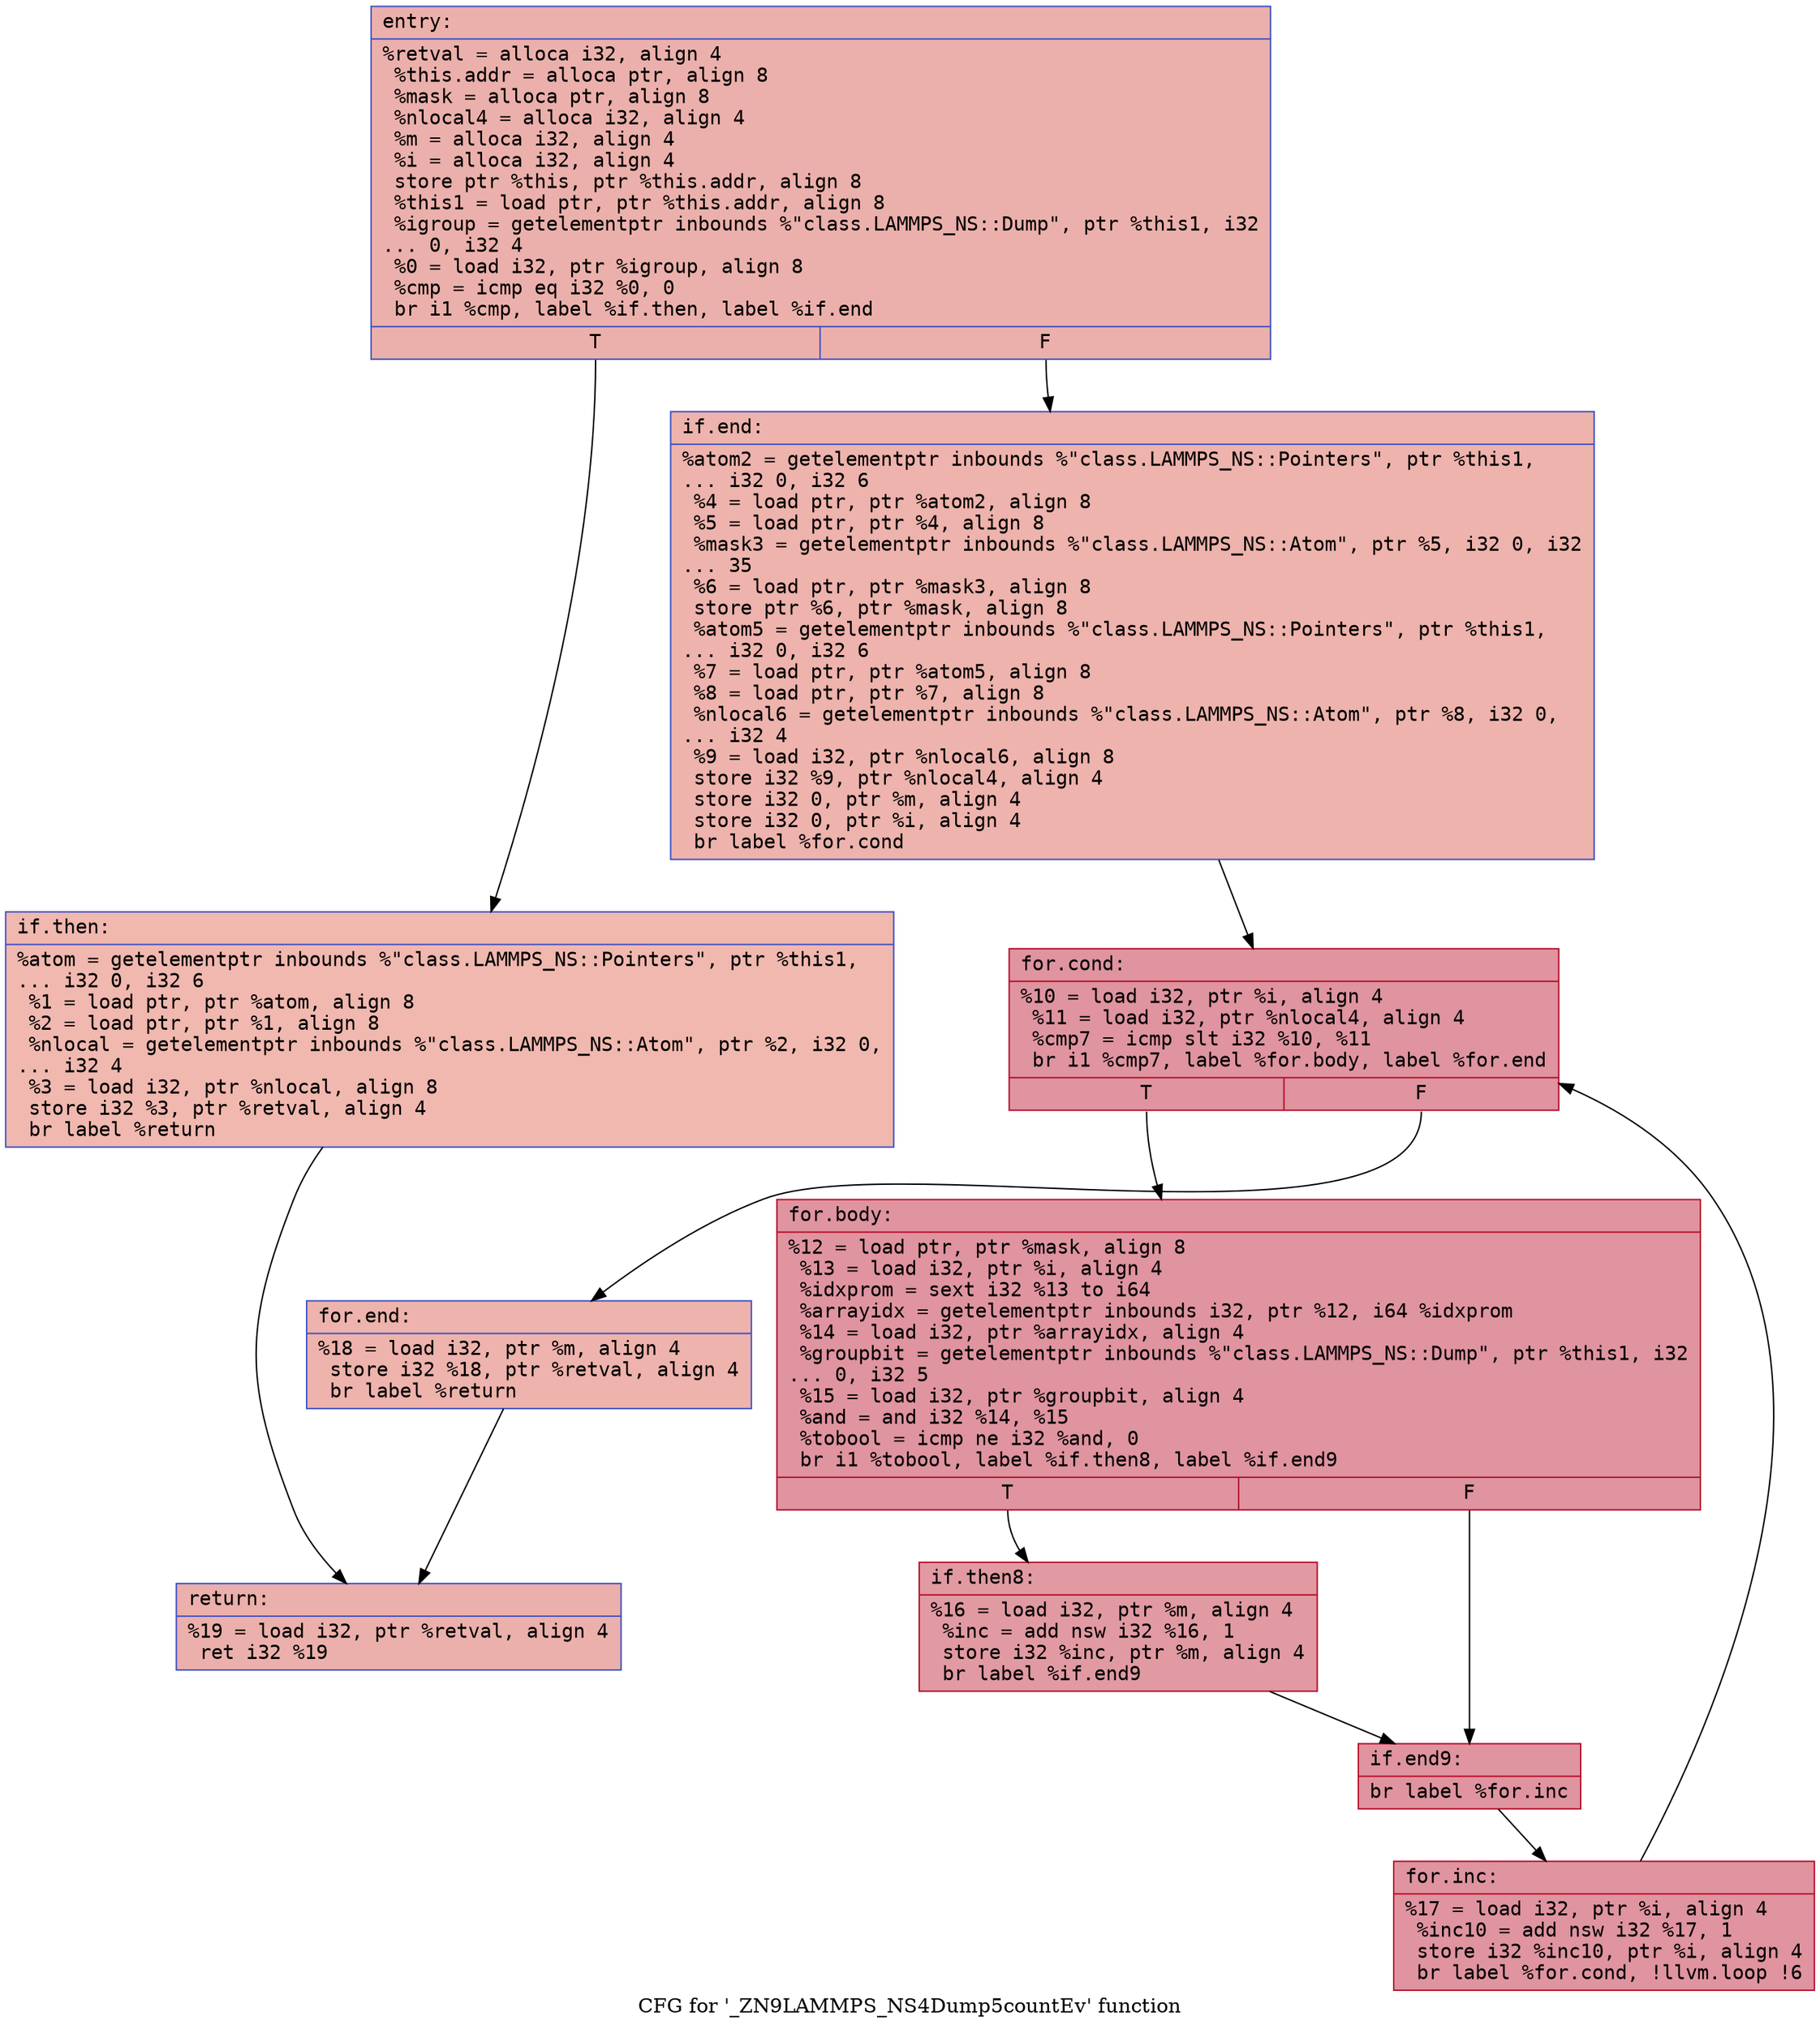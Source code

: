digraph "CFG for '_ZN9LAMMPS_NS4Dump5countEv' function" {
	label="CFG for '_ZN9LAMMPS_NS4Dump5countEv' function";

	Node0x5646680255e0 [shape=record,color="#3d50c3ff", style=filled, fillcolor="#d24b4070" fontname="Courier",label="{entry:\l|  %retval = alloca i32, align 4\l  %this.addr = alloca ptr, align 8\l  %mask = alloca ptr, align 8\l  %nlocal4 = alloca i32, align 4\l  %m = alloca i32, align 4\l  %i = alloca i32, align 4\l  store ptr %this, ptr %this.addr, align 8\l  %this1 = load ptr, ptr %this.addr, align 8\l  %igroup = getelementptr inbounds %\"class.LAMMPS_NS::Dump\", ptr %this1, i32\l... 0, i32 4\l  %0 = load i32, ptr %igroup, align 8\l  %cmp = icmp eq i32 %0, 0\l  br i1 %cmp, label %if.then, label %if.end\l|{<s0>T|<s1>F}}"];
	Node0x5646680255e0:s0 -> Node0x564668025be0[tooltip="entry -> if.then\nProbability 37.50%" ];
	Node0x5646680255e0:s1 -> Node0x564668025c50[tooltip="entry -> if.end\nProbability 62.50%" ];
	Node0x564668025be0 [shape=record,color="#3d50c3ff", style=filled, fillcolor="#dc5d4a70" fontname="Courier",label="{if.then:\l|  %atom = getelementptr inbounds %\"class.LAMMPS_NS::Pointers\", ptr %this1,\l... i32 0, i32 6\l  %1 = load ptr, ptr %atom, align 8\l  %2 = load ptr, ptr %1, align 8\l  %nlocal = getelementptr inbounds %\"class.LAMMPS_NS::Atom\", ptr %2, i32 0,\l... i32 4\l  %3 = load i32, ptr %nlocal, align 8\l  store i32 %3, ptr %retval, align 4\l  br label %return\l}"];
	Node0x564668025be0 -> Node0x5646680262f0[tooltip="if.then -> return\nProbability 100.00%" ];
	Node0x564668025c50 [shape=record,color="#3d50c3ff", style=filled, fillcolor="#d6524470" fontname="Courier",label="{if.end:\l|  %atom2 = getelementptr inbounds %\"class.LAMMPS_NS::Pointers\", ptr %this1,\l... i32 0, i32 6\l  %4 = load ptr, ptr %atom2, align 8\l  %5 = load ptr, ptr %4, align 8\l  %mask3 = getelementptr inbounds %\"class.LAMMPS_NS::Atom\", ptr %5, i32 0, i32\l... 35\l  %6 = load ptr, ptr %mask3, align 8\l  store ptr %6, ptr %mask, align 8\l  %atom5 = getelementptr inbounds %\"class.LAMMPS_NS::Pointers\", ptr %this1,\l... i32 0, i32 6\l  %7 = load ptr, ptr %atom5, align 8\l  %8 = load ptr, ptr %7, align 8\l  %nlocal6 = getelementptr inbounds %\"class.LAMMPS_NS::Atom\", ptr %8, i32 0,\l... i32 4\l  %9 = load i32, ptr %nlocal6, align 8\l  store i32 %9, ptr %nlocal4, align 4\l  store i32 0, ptr %m, align 4\l  store i32 0, ptr %i, align 4\l  br label %for.cond\l}"];
	Node0x564668025c50 -> Node0x564668026cd0[tooltip="if.end -> for.cond\nProbability 100.00%" ];
	Node0x564668026cd0 [shape=record,color="#b70d28ff", style=filled, fillcolor="#b70d2870" fontname="Courier",label="{for.cond:\l|  %10 = load i32, ptr %i, align 4\l  %11 = load i32, ptr %nlocal4, align 4\l  %cmp7 = icmp slt i32 %10, %11\l  br i1 %cmp7, label %for.body, label %for.end\l|{<s0>T|<s1>F}}"];
	Node0x564668026cd0:s0 -> Node0x564668026f70[tooltip="for.cond -> for.body\nProbability 96.88%" ];
	Node0x564668026cd0:s1 -> Node0x564668026ff0[tooltip="for.cond -> for.end\nProbability 3.12%" ];
	Node0x564668026f70 [shape=record,color="#b70d28ff", style=filled, fillcolor="#b70d2870" fontname="Courier",label="{for.body:\l|  %12 = load ptr, ptr %mask, align 8\l  %13 = load i32, ptr %i, align 4\l  %idxprom = sext i32 %13 to i64\l  %arrayidx = getelementptr inbounds i32, ptr %12, i64 %idxprom\l  %14 = load i32, ptr %arrayidx, align 4\l  %groupbit = getelementptr inbounds %\"class.LAMMPS_NS::Dump\", ptr %this1, i32\l... 0, i32 5\l  %15 = load i32, ptr %groupbit, align 4\l  %and = and i32 %14, %15\l  %tobool = icmp ne i32 %and, 0\l  br i1 %tobool, label %if.then8, label %if.end9\l|{<s0>T|<s1>F}}"];
	Node0x564668026f70:s0 -> Node0x564668027840[tooltip="for.body -> if.then8\nProbability 62.50%" ];
	Node0x564668026f70:s1 -> Node0x5646680278c0[tooltip="for.body -> if.end9\nProbability 37.50%" ];
	Node0x564668027840 [shape=record,color="#b70d28ff", style=filled, fillcolor="#bb1b2c70" fontname="Courier",label="{if.then8:\l|  %16 = load i32, ptr %m, align 4\l  %inc = add nsw i32 %16, 1\l  store i32 %inc, ptr %m, align 4\l  br label %if.end9\l}"];
	Node0x564668027840 -> Node0x5646680278c0[tooltip="if.then8 -> if.end9\nProbability 100.00%" ];
	Node0x5646680278c0 [shape=record,color="#b70d28ff", style=filled, fillcolor="#b70d2870" fontname="Courier",label="{if.end9:\l|  br label %for.inc\l}"];
	Node0x5646680278c0 -> Node0x564668027c20[tooltip="if.end9 -> for.inc\nProbability 100.00%" ];
	Node0x564668027c20 [shape=record,color="#b70d28ff", style=filled, fillcolor="#b70d2870" fontname="Courier",label="{for.inc:\l|  %17 = load i32, ptr %i, align 4\l  %inc10 = add nsw i32 %17, 1\l  store i32 %inc10, ptr %i, align 4\l  br label %for.cond, !llvm.loop !6\l}"];
	Node0x564668027c20 -> Node0x564668026cd0[tooltip="for.inc -> for.cond\nProbability 100.00%" ];
	Node0x564668026ff0 [shape=record,color="#3d50c3ff", style=filled, fillcolor="#d6524470" fontname="Courier",label="{for.end:\l|  %18 = load i32, ptr %m, align 4\l  store i32 %18, ptr %retval, align 4\l  br label %return\l}"];
	Node0x564668026ff0 -> Node0x5646680262f0[tooltip="for.end -> return\nProbability 100.00%" ];
	Node0x5646680262f0 [shape=record,color="#3d50c3ff", style=filled, fillcolor="#d24b4070" fontname="Courier",label="{return:\l|  %19 = load i32, ptr %retval, align 4\l  ret i32 %19\l}"];
}
